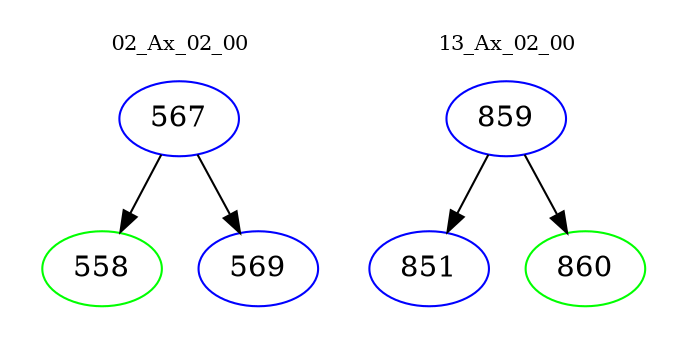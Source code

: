 digraph{
subgraph cluster_0 {
color = white
label = "02_Ax_02_00";
fontsize=10;
T0_567 [label="567", color="blue"]
T0_567 -> T0_558 [color="black"]
T0_558 [label="558", color="green"]
T0_567 -> T0_569 [color="black"]
T0_569 [label="569", color="blue"]
}
subgraph cluster_1 {
color = white
label = "13_Ax_02_00";
fontsize=10;
T1_859 [label="859", color="blue"]
T1_859 -> T1_851 [color="black"]
T1_851 [label="851", color="blue"]
T1_859 -> T1_860 [color="black"]
T1_860 [label="860", color="green"]
}
}
